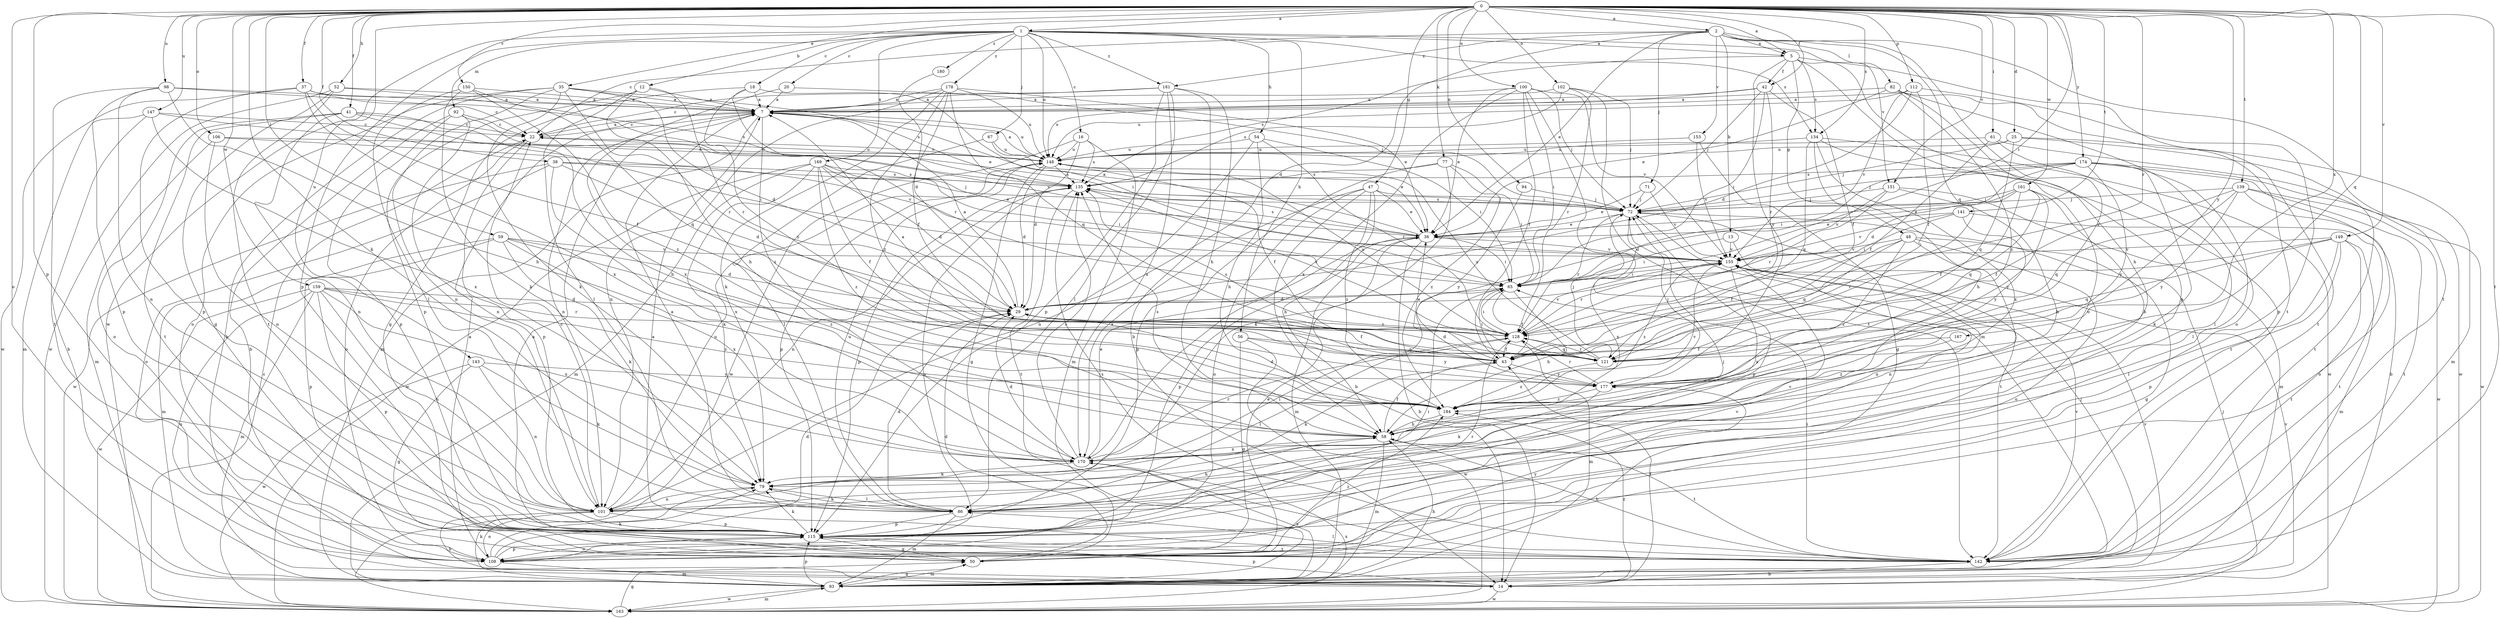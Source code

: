 strict digraph  {
0;
1;
2;
5;
7;
12;
13;
14;
16;
18;
20;
22;
25;
29;
35;
36;
37;
38;
41;
42;
43;
47;
48;
50;
52;
54;
56;
58;
59;
61;
65;
67;
71;
72;
77;
79;
82;
86;
92;
93;
94;
98;
100;
101;
102;
106;
108;
112;
115;
121;
128;
134;
135;
139;
141;
142;
143;
147;
148;
149;
150;
151;
153;
155;
159;
161;
163;
167;
169;
170;
174;
177;
178;
180;
181;
184;
0 -> 1  [label=a];
0 -> 2  [label=a];
0 -> 5  [label=a];
0 -> 25  [label=d];
0 -> 35  [label=e];
0 -> 37  [label=f];
0 -> 38  [label=f];
0 -> 41  [label=f];
0 -> 42  [label=f];
0 -> 47  [label=g];
0 -> 52  [label=h];
0 -> 59  [label=i];
0 -> 61  [label=i];
0 -> 65  [label=i];
0 -> 77  [label=k];
0 -> 79  [label=k];
0 -> 94  [label=n];
0 -> 98  [label=n];
0 -> 100  [label=n];
0 -> 102  [label=o];
0 -> 106  [label=o];
0 -> 108  [label=o];
0 -> 112  [label=p];
0 -> 115  [label=p];
0 -> 121  [label=q];
0 -> 128  [label=r];
0 -> 134  [label=s];
0 -> 139  [label=t];
0 -> 141  [label=t];
0 -> 142  [label=t];
0 -> 143  [label=u];
0 -> 147  [label=u];
0 -> 149  [label=v];
0 -> 150  [label=v];
0 -> 151  [label=v];
0 -> 159  [label=w];
0 -> 161  [label=w];
0 -> 167  [label=x];
0 -> 174  [label=y];
0 -> 177  [label=y];
1 -> 5  [label=a];
1 -> 12  [label=b];
1 -> 16  [label=c];
1 -> 18  [label=c];
1 -> 20  [label=c];
1 -> 54  [label=h];
1 -> 56  [label=h];
1 -> 67  [label=j];
1 -> 92  [label=m];
1 -> 115  [label=p];
1 -> 134  [label=s];
1 -> 148  [label=u];
1 -> 151  [label=v];
1 -> 163  [label=w];
1 -> 169  [label=x];
1 -> 178  [label=z];
1 -> 180  [label=z];
1 -> 181  [label=z];
2 -> 5  [label=a];
2 -> 13  [label=b];
2 -> 22  [label=c];
2 -> 29  [label=d];
2 -> 36  [label=e];
2 -> 71  [label=j];
2 -> 82  [label=l];
2 -> 121  [label=q];
2 -> 142  [label=t];
2 -> 153  [label=v];
2 -> 181  [label=z];
2 -> 184  [label=z];
5 -> 42  [label=f];
5 -> 48  [label=g];
5 -> 108  [label=o];
5 -> 115  [label=p];
5 -> 134  [label=s];
5 -> 135  [label=s];
5 -> 142  [label=t];
5 -> 177  [label=y];
7 -> 22  [label=c];
7 -> 93  [label=m];
7 -> 101  [label=n];
7 -> 148  [label=u];
7 -> 184  [label=z];
12 -> 7  [label=a];
12 -> 58  [label=h];
12 -> 86  [label=l];
12 -> 115  [label=p];
12 -> 128  [label=r];
13 -> 65  [label=i];
13 -> 101  [label=n];
13 -> 155  [label=v];
14 -> 43  [label=f];
14 -> 115  [label=p];
14 -> 155  [label=v];
14 -> 163  [label=w];
14 -> 184  [label=z];
16 -> 29  [label=d];
16 -> 93  [label=m];
16 -> 135  [label=s];
16 -> 148  [label=u];
16 -> 163  [label=w];
18 -> 7  [label=a];
18 -> 50  [label=g];
18 -> 65  [label=i];
18 -> 128  [label=r];
18 -> 177  [label=y];
20 -> 7  [label=a];
20 -> 72  [label=j];
20 -> 170  [label=x];
22 -> 7  [label=a];
22 -> 108  [label=o];
22 -> 115  [label=p];
22 -> 148  [label=u];
25 -> 72  [label=j];
25 -> 93  [label=m];
25 -> 121  [label=q];
25 -> 142  [label=t];
25 -> 148  [label=u];
29 -> 7  [label=a];
29 -> 43  [label=f];
29 -> 128  [label=r];
35 -> 7  [label=a];
35 -> 14  [label=b];
35 -> 29  [label=d];
35 -> 79  [label=k];
35 -> 101  [label=n];
35 -> 108  [label=o];
35 -> 128  [label=r];
35 -> 135  [label=s];
36 -> 7  [label=a];
36 -> 14  [label=b];
36 -> 65  [label=i];
36 -> 93  [label=m];
36 -> 115  [label=p];
36 -> 135  [label=s];
36 -> 155  [label=v];
37 -> 7  [label=a];
37 -> 43  [label=f];
37 -> 115  [label=p];
37 -> 135  [label=s];
37 -> 163  [label=w];
37 -> 170  [label=x];
38 -> 29  [label=d];
38 -> 72  [label=j];
38 -> 108  [label=o];
38 -> 135  [label=s];
38 -> 163  [label=w];
38 -> 170  [label=x];
41 -> 22  [label=c];
41 -> 58  [label=h];
41 -> 65  [label=i];
41 -> 101  [label=n];
41 -> 108  [label=o];
41 -> 142  [label=t];
42 -> 7  [label=a];
42 -> 43  [label=f];
42 -> 65  [label=i];
42 -> 72  [label=j];
42 -> 128  [label=r];
42 -> 148  [label=u];
43 -> 36  [label=e];
43 -> 65  [label=i];
43 -> 79  [label=k];
43 -> 177  [label=y];
47 -> 14  [label=b];
47 -> 36  [label=e];
47 -> 58  [label=h];
47 -> 72  [label=j];
47 -> 108  [label=o];
47 -> 170  [label=x];
47 -> 184  [label=z];
48 -> 43  [label=f];
48 -> 50  [label=g];
48 -> 101  [label=n];
48 -> 108  [label=o];
48 -> 121  [label=q];
48 -> 155  [label=v];
48 -> 184  [label=z];
50 -> 7  [label=a];
50 -> 29  [label=d];
50 -> 36  [label=e];
50 -> 93  [label=m];
50 -> 177  [label=y];
50 -> 184  [label=z];
52 -> 7  [label=a];
52 -> 36  [label=e];
52 -> 50  [label=g];
52 -> 142  [label=t];
52 -> 163  [label=w];
54 -> 58  [label=h];
54 -> 65  [label=i];
54 -> 101  [label=n];
54 -> 128  [label=r];
54 -> 148  [label=u];
56 -> 50  [label=g];
56 -> 121  [label=q];
56 -> 163  [label=w];
56 -> 177  [label=y];
58 -> 43  [label=f];
58 -> 93  [label=m];
58 -> 135  [label=s];
58 -> 142  [label=t];
58 -> 170  [label=x];
59 -> 29  [label=d];
59 -> 79  [label=k];
59 -> 93  [label=m];
59 -> 115  [label=p];
59 -> 155  [label=v];
59 -> 170  [label=x];
59 -> 184  [label=z];
61 -> 43  [label=f];
61 -> 86  [label=l];
61 -> 148  [label=u];
61 -> 163  [label=w];
65 -> 29  [label=d];
65 -> 43  [label=f];
65 -> 58  [label=h];
67 -> 36  [label=e];
67 -> 86  [label=l];
67 -> 148  [label=u];
71 -> 36  [label=e];
71 -> 72  [label=j];
71 -> 155  [label=v];
72 -> 36  [label=e];
72 -> 115  [label=p];
72 -> 128  [label=r];
72 -> 135  [label=s];
72 -> 142  [label=t];
72 -> 170  [label=x];
77 -> 65  [label=i];
77 -> 79  [label=k];
77 -> 115  [label=p];
77 -> 135  [label=s];
77 -> 184  [label=z];
79 -> 86  [label=l];
79 -> 101  [label=n];
82 -> 7  [label=a];
82 -> 36  [label=e];
82 -> 58  [label=h];
82 -> 108  [label=o];
82 -> 142  [label=t];
82 -> 184  [label=z];
86 -> 7  [label=a];
86 -> 29  [label=d];
86 -> 58  [label=h];
86 -> 79  [label=k];
86 -> 93  [label=m];
86 -> 115  [label=p];
86 -> 148  [label=u];
86 -> 155  [label=v];
92 -> 14  [label=b];
92 -> 22  [label=c];
92 -> 101  [label=n];
92 -> 115  [label=p];
92 -> 155  [label=v];
93 -> 50  [label=g];
93 -> 58  [label=h];
93 -> 72  [label=j];
93 -> 79  [label=k];
93 -> 115  [label=p];
93 -> 155  [label=v];
93 -> 163  [label=w];
93 -> 170  [label=x];
94 -> 72  [label=j];
94 -> 177  [label=y];
98 -> 7  [label=a];
98 -> 22  [label=c];
98 -> 58  [label=h];
98 -> 101  [label=n];
98 -> 115  [label=p];
98 -> 142  [label=t];
100 -> 7  [label=a];
100 -> 36  [label=e];
100 -> 43  [label=f];
100 -> 65  [label=i];
100 -> 72  [label=j];
100 -> 142  [label=t];
100 -> 155  [label=v];
100 -> 170  [label=x];
101 -> 14  [label=b];
101 -> 22  [label=c];
101 -> 65  [label=i];
101 -> 72  [label=j];
101 -> 108  [label=o];
101 -> 115  [label=p];
101 -> 148  [label=u];
102 -> 7  [label=a];
102 -> 72  [label=j];
102 -> 93  [label=m];
102 -> 128  [label=r];
102 -> 135  [label=s];
106 -> 93  [label=m];
106 -> 101  [label=n];
106 -> 148  [label=u];
106 -> 155  [label=v];
108 -> 7  [label=a];
108 -> 29  [label=d];
108 -> 79  [label=k];
108 -> 93  [label=m];
108 -> 115  [label=p];
108 -> 135  [label=s];
108 -> 155  [label=v];
112 -> 7  [label=a];
112 -> 29  [label=d];
112 -> 43  [label=f];
112 -> 115  [label=p];
112 -> 148  [label=u];
112 -> 155  [label=v];
115 -> 50  [label=g];
115 -> 65  [label=i];
115 -> 79  [label=k];
115 -> 108  [label=o];
115 -> 128  [label=r];
115 -> 142  [label=t];
121 -> 7  [label=a];
121 -> 29  [label=d];
121 -> 72  [label=j];
121 -> 128  [label=r];
121 -> 135  [label=s];
121 -> 148  [label=u];
121 -> 184  [label=z];
128 -> 43  [label=f];
128 -> 65  [label=i];
128 -> 86  [label=l];
128 -> 93  [label=m];
128 -> 121  [label=q];
128 -> 135  [label=s];
128 -> 148  [label=u];
128 -> 155  [label=v];
134 -> 58  [label=h];
134 -> 121  [label=q];
134 -> 142  [label=t];
134 -> 148  [label=u];
134 -> 163  [label=w];
134 -> 170  [label=x];
135 -> 72  [label=j];
135 -> 101  [label=n];
135 -> 115  [label=p];
135 -> 142  [label=t];
139 -> 43  [label=f];
139 -> 72  [label=j];
139 -> 108  [label=o];
139 -> 121  [label=q];
139 -> 142  [label=t];
139 -> 163  [label=w];
139 -> 177  [label=y];
141 -> 36  [label=e];
141 -> 65  [label=i];
141 -> 142  [label=t];
141 -> 155  [label=v];
141 -> 177  [label=y];
142 -> 7  [label=a];
142 -> 14  [label=b];
142 -> 58  [label=h];
142 -> 65  [label=i];
142 -> 86  [label=l];
142 -> 135  [label=s];
142 -> 155  [label=v];
143 -> 50  [label=g];
143 -> 79  [label=k];
143 -> 101  [label=n];
143 -> 163  [label=w];
143 -> 177  [label=y];
147 -> 14  [label=b];
147 -> 22  [label=c];
147 -> 93  [label=m];
147 -> 135  [label=s];
147 -> 170  [label=x];
148 -> 7  [label=a];
148 -> 22  [label=c];
148 -> 29  [label=d];
148 -> 43  [label=f];
148 -> 50  [label=g];
148 -> 115  [label=p];
148 -> 135  [label=s];
149 -> 86  [label=l];
149 -> 93  [label=m];
149 -> 115  [label=p];
149 -> 121  [label=q];
149 -> 128  [label=r];
149 -> 142  [label=t];
149 -> 155  [label=v];
150 -> 7  [label=a];
150 -> 79  [label=k];
150 -> 86  [label=l];
150 -> 121  [label=q];
150 -> 184  [label=z];
151 -> 58  [label=h];
151 -> 72  [label=j];
151 -> 93  [label=m];
151 -> 128  [label=r];
151 -> 155  [label=v];
153 -> 50  [label=g];
153 -> 148  [label=u];
153 -> 155  [label=v];
155 -> 65  [label=i];
155 -> 128  [label=r];
155 -> 170  [label=x];
155 -> 184  [label=z];
159 -> 29  [label=d];
159 -> 93  [label=m];
159 -> 101  [label=n];
159 -> 108  [label=o];
159 -> 115  [label=p];
159 -> 128  [label=r];
159 -> 163  [label=w];
159 -> 170  [label=x];
159 -> 184  [label=z];
161 -> 29  [label=d];
161 -> 36  [label=e];
161 -> 43  [label=f];
161 -> 58  [label=h];
161 -> 72  [label=j];
161 -> 121  [label=q];
161 -> 177  [label=y];
163 -> 22  [label=c];
163 -> 50  [label=g];
163 -> 72  [label=j];
163 -> 93  [label=m];
163 -> 170  [label=x];
167 -> 43  [label=f];
167 -> 184  [label=z];
169 -> 29  [label=d];
169 -> 36  [label=e];
169 -> 43  [label=f];
169 -> 65  [label=i];
169 -> 79  [label=k];
169 -> 93  [label=m];
169 -> 135  [label=s];
169 -> 163  [label=w];
169 -> 184  [label=z];
170 -> 29  [label=d];
170 -> 36  [label=e];
170 -> 79  [label=k];
170 -> 128  [label=r];
170 -> 135  [label=s];
174 -> 14  [label=b];
174 -> 29  [label=d];
174 -> 65  [label=i];
174 -> 72  [label=j];
174 -> 79  [label=k];
174 -> 86  [label=l];
174 -> 135  [label=s];
174 -> 163  [label=w];
174 -> 177  [label=y];
177 -> 72  [label=j];
177 -> 79  [label=k];
177 -> 128  [label=r];
177 -> 184  [label=z];
178 -> 7  [label=a];
178 -> 36  [label=e];
178 -> 43  [label=f];
178 -> 79  [label=k];
178 -> 101  [label=n];
178 -> 121  [label=q];
178 -> 148  [label=u];
178 -> 184  [label=z];
180 -> 29  [label=d];
181 -> 7  [label=a];
181 -> 14  [label=b];
181 -> 22  [label=c];
181 -> 58  [label=h];
181 -> 86  [label=l];
181 -> 115  [label=p];
181 -> 170  [label=x];
184 -> 29  [label=d];
184 -> 58  [label=h];
184 -> 155  [label=v];
}
